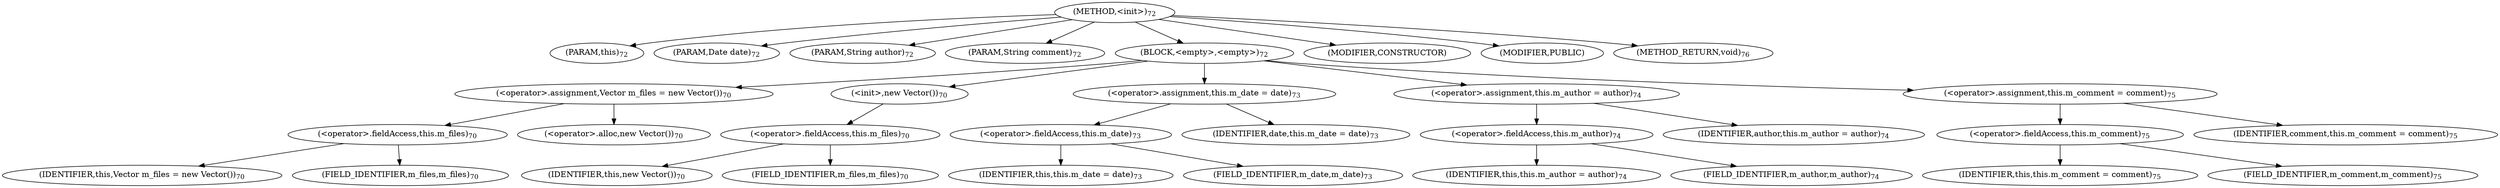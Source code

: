 digraph "&lt;init&gt;" {  
"37" [label = <(METHOD,&lt;init&gt;)<SUB>72</SUB>> ]
"38" [label = <(PARAM,this)<SUB>72</SUB>> ]
"39" [label = <(PARAM,Date date)<SUB>72</SUB>> ]
"40" [label = <(PARAM,String author)<SUB>72</SUB>> ]
"41" [label = <(PARAM,String comment)<SUB>72</SUB>> ]
"42" [label = <(BLOCK,&lt;empty&gt;,&lt;empty&gt;)<SUB>72</SUB>> ]
"43" [label = <(&lt;operator&gt;.assignment,Vector m_files = new Vector())<SUB>70</SUB>> ]
"44" [label = <(&lt;operator&gt;.fieldAccess,this.m_files)<SUB>70</SUB>> ]
"45" [label = <(IDENTIFIER,this,Vector m_files = new Vector())<SUB>70</SUB>> ]
"46" [label = <(FIELD_IDENTIFIER,m_files,m_files)<SUB>70</SUB>> ]
"47" [label = <(&lt;operator&gt;.alloc,new Vector())<SUB>70</SUB>> ]
"48" [label = <(&lt;init&gt;,new Vector())<SUB>70</SUB>> ]
"49" [label = <(&lt;operator&gt;.fieldAccess,this.m_files)<SUB>70</SUB>> ]
"50" [label = <(IDENTIFIER,this,new Vector())<SUB>70</SUB>> ]
"51" [label = <(FIELD_IDENTIFIER,m_files,m_files)<SUB>70</SUB>> ]
"52" [label = <(&lt;operator&gt;.assignment,this.m_date = date)<SUB>73</SUB>> ]
"53" [label = <(&lt;operator&gt;.fieldAccess,this.m_date)<SUB>73</SUB>> ]
"54" [label = <(IDENTIFIER,this,this.m_date = date)<SUB>73</SUB>> ]
"55" [label = <(FIELD_IDENTIFIER,m_date,m_date)<SUB>73</SUB>> ]
"56" [label = <(IDENTIFIER,date,this.m_date = date)<SUB>73</SUB>> ]
"57" [label = <(&lt;operator&gt;.assignment,this.m_author = author)<SUB>74</SUB>> ]
"58" [label = <(&lt;operator&gt;.fieldAccess,this.m_author)<SUB>74</SUB>> ]
"59" [label = <(IDENTIFIER,this,this.m_author = author)<SUB>74</SUB>> ]
"60" [label = <(FIELD_IDENTIFIER,m_author,m_author)<SUB>74</SUB>> ]
"61" [label = <(IDENTIFIER,author,this.m_author = author)<SUB>74</SUB>> ]
"62" [label = <(&lt;operator&gt;.assignment,this.m_comment = comment)<SUB>75</SUB>> ]
"63" [label = <(&lt;operator&gt;.fieldAccess,this.m_comment)<SUB>75</SUB>> ]
"64" [label = <(IDENTIFIER,this,this.m_comment = comment)<SUB>75</SUB>> ]
"65" [label = <(FIELD_IDENTIFIER,m_comment,m_comment)<SUB>75</SUB>> ]
"66" [label = <(IDENTIFIER,comment,this.m_comment = comment)<SUB>75</SUB>> ]
"67" [label = <(MODIFIER,CONSTRUCTOR)> ]
"68" [label = <(MODIFIER,PUBLIC)> ]
"69" [label = <(METHOD_RETURN,void)<SUB>76</SUB>> ]
  "37" -> "38" 
  "37" -> "39" 
  "37" -> "40" 
  "37" -> "41" 
  "37" -> "42" 
  "37" -> "67" 
  "37" -> "68" 
  "37" -> "69" 
  "42" -> "43" 
  "42" -> "48" 
  "42" -> "52" 
  "42" -> "57" 
  "42" -> "62" 
  "43" -> "44" 
  "43" -> "47" 
  "44" -> "45" 
  "44" -> "46" 
  "48" -> "49" 
  "49" -> "50" 
  "49" -> "51" 
  "52" -> "53" 
  "52" -> "56" 
  "53" -> "54" 
  "53" -> "55" 
  "57" -> "58" 
  "57" -> "61" 
  "58" -> "59" 
  "58" -> "60" 
  "62" -> "63" 
  "62" -> "66" 
  "63" -> "64" 
  "63" -> "65" 
}

